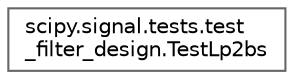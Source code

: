 digraph "Graphical Class Hierarchy"
{
 // LATEX_PDF_SIZE
  bgcolor="transparent";
  edge [fontname=Helvetica,fontsize=10,labelfontname=Helvetica,labelfontsize=10];
  node [fontname=Helvetica,fontsize=10,shape=box,height=0.2,width=0.4];
  rankdir="LR";
  Node0 [id="Node000000",label="scipy.signal.tests.test\l_filter_design.TestLp2bs",height=0.2,width=0.4,color="grey40", fillcolor="white", style="filled",URL="$de/da1/classscipy_1_1signal_1_1tests_1_1test__filter__design_1_1TestLp2bs.html",tooltip=" "];
}
